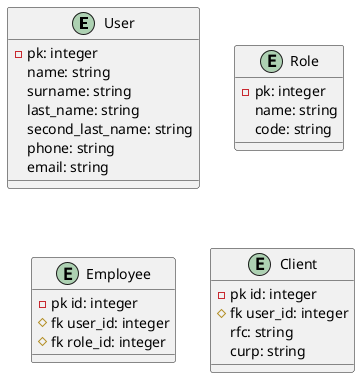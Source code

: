 @startuml Accounts

Entity User {
    -pk: integer
    name: string
    surname: string
    last_name: string
    second_last_name: string
    phone: string
    email: string
}

Entity Role {
    -pk: integer
    name: string
    code: string
}

Entity Employee {
    -pk id: integer
    #fk user_id: integer
    #fk role_id: integer
}

Entity Client {
    -pk id: integer
    #fk user_id: integer
    rfc: string
    curp: string
}

@enduml